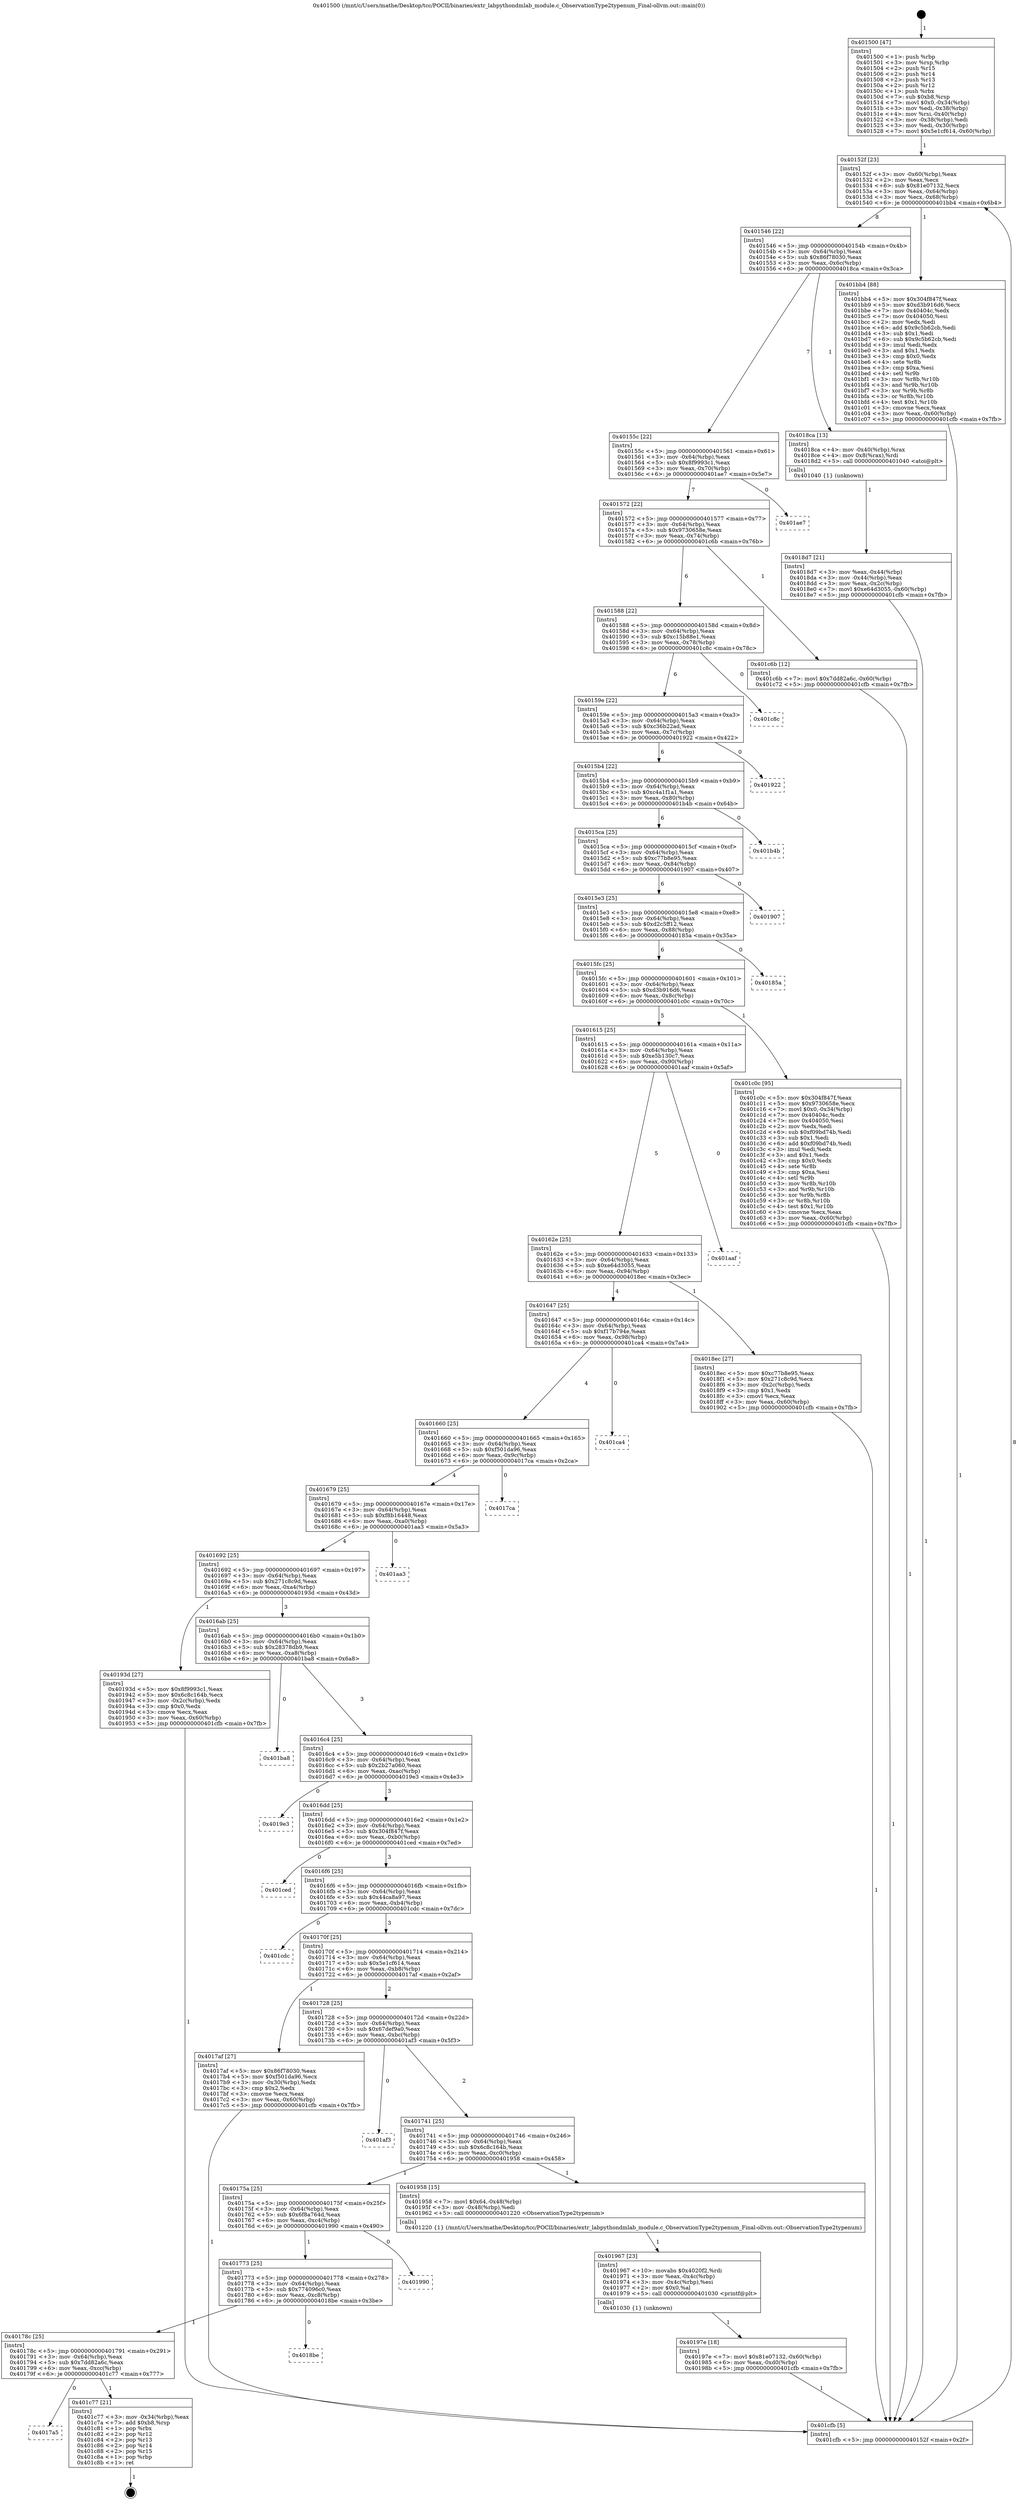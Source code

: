 digraph "0x401500" {
  label = "0x401500 (/mnt/c/Users/mathe/Desktop/tcc/POCII/binaries/extr_labpythondmlab_module.c_ObservationType2typenum_Final-ollvm.out::main(0))"
  labelloc = "t"
  node[shape=record]

  Entry [label="",width=0.3,height=0.3,shape=circle,fillcolor=black,style=filled]
  "0x40152f" [label="{
     0x40152f [23]\l
     | [instrs]\l
     &nbsp;&nbsp;0x40152f \<+3\>: mov -0x60(%rbp),%eax\l
     &nbsp;&nbsp;0x401532 \<+2\>: mov %eax,%ecx\l
     &nbsp;&nbsp;0x401534 \<+6\>: sub $0x81e07132,%ecx\l
     &nbsp;&nbsp;0x40153a \<+3\>: mov %eax,-0x64(%rbp)\l
     &nbsp;&nbsp;0x40153d \<+3\>: mov %ecx,-0x68(%rbp)\l
     &nbsp;&nbsp;0x401540 \<+6\>: je 0000000000401bb4 \<main+0x6b4\>\l
  }"]
  "0x401bb4" [label="{
     0x401bb4 [88]\l
     | [instrs]\l
     &nbsp;&nbsp;0x401bb4 \<+5\>: mov $0x304f847f,%eax\l
     &nbsp;&nbsp;0x401bb9 \<+5\>: mov $0xd3b916d6,%ecx\l
     &nbsp;&nbsp;0x401bbe \<+7\>: mov 0x40404c,%edx\l
     &nbsp;&nbsp;0x401bc5 \<+7\>: mov 0x404050,%esi\l
     &nbsp;&nbsp;0x401bcc \<+2\>: mov %edx,%edi\l
     &nbsp;&nbsp;0x401bce \<+6\>: add $0x9c5b62cb,%edi\l
     &nbsp;&nbsp;0x401bd4 \<+3\>: sub $0x1,%edi\l
     &nbsp;&nbsp;0x401bd7 \<+6\>: sub $0x9c5b62cb,%edi\l
     &nbsp;&nbsp;0x401bdd \<+3\>: imul %edi,%edx\l
     &nbsp;&nbsp;0x401be0 \<+3\>: and $0x1,%edx\l
     &nbsp;&nbsp;0x401be3 \<+3\>: cmp $0x0,%edx\l
     &nbsp;&nbsp;0x401be6 \<+4\>: sete %r8b\l
     &nbsp;&nbsp;0x401bea \<+3\>: cmp $0xa,%esi\l
     &nbsp;&nbsp;0x401bed \<+4\>: setl %r9b\l
     &nbsp;&nbsp;0x401bf1 \<+3\>: mov %r8b,%r10b\l
     &nbsp;&nbsp;0x401bf4 \<+3\>: and %r9b,%r10b\l
     &nbsp;&nbsp;0x401bf7 \<+3\>: xor %r9b,%r8b\l
     &nbsp;&nbsp;0x401bfa \<+3\>: or %r8b,%r10b\l
     &nbsp;&nbsp;0x401bfd \<+4\>: test $0x1,%r10b\l
     &nbsp;&nbsp;0x401c01 \<+3\>: cmovne %ecx,%eax\l
     &nbsp;&nbsp;0x401c04 \<+3\>: mov %eax,-0x60(%rbp)\l
     &nbsp;&nbsp;0x401c07 \<+5\>: jmp 0000000000401cfb \<main+0x7fb\>\l
  }"]
  "0x401546" [label="{
     0x401546 [22]\l
     | [instrs]\l
     &nbsp;&nbsp;0x401546 \<+5\>: jmp 000000000040154b \<main+0x4b\>\l
     &nbsp;&nbsp;0x40154b \<+3\>: mov -0x64(%rbp),%eax\l
     &nbsp;&nbsp;0x40154e \<+5\>: sub $0x86f78030,%eax\l
     &nbsp;&nbsp;0x401553 \<+3\>: mov %eax,-0x6c(%rbp)\l
     &nbsp;&nbsp;0x401556 \<+6\>: je 00000000004018ca \<main+0x3ca\>\l
  }"]
  Exit [label="",width=0.3,height=0.3,shape=circle,fillcolor=black,style=filled,peripheries=2]
  "0x4018ca" [label="{
     0x4018ca [13]\l
     | [instrs]\l
     &nbsp;&nbsp;0x4018ca \<+4\>: mov -0x40(%rbp),%rax\l
     &nbsp;&nbsp;0x4018ce \<+4\>: mov 0x8(%rax),%rdi\l
     &nbsp;&nbsp;0x4018d2 \<+5\>: call 0000000000401040 \<atoi@plt\>\l
     | [calls]\l
     &nbsp;&nbsp;0x401040 \{1\} (unknown)\l
  }"]
  "0x40155c" [label="{
     0x40155c [22]\l
     | [instrs]\l
     &nbsp;&nbsp;0x40155c \<+5\>: jmp 0000000000401561 \<main+0x61\>\l
     &nbsp;&nbsp;0x401561 \<+3\>: mov -0x64(%rbp),%eax\l
     &nbsp;&nbsp;0x401564 \<+5\>: sub $0x8f9993c1,%eax\l
     &nbsp;&nbsp;0x401569 \<+3\>: mov %eax,-0x70(%rbp)\l
     &nbsp;&nbsp;0x40156c \<+6\>: je 0000000000401ae7 \<main+0x5e7\>\l
  }"]
  "0x4017a5" [label="{
     0x4017a5\l
  }", style=dashed]
  "0x401ae7" [label="{
     0x401ae7\l
  }", style=dashed]
  "0x401572" [label="{
     0x401572 [22]\l
     | [instrs]\l
     &nbsp;&nbsp;0x401572 \<+5\>: jmp 0000000000401577 \<main+0x77\>\l
     &nbsp;&nbsp;0x401577 \<+3\>: mov -0x64(%rbp),%eax\l
     &nbsp;&nbsp;0x40157a \<+5\>: sub $0x9730658e,%eax\l
     &nbsp;&nbsp;0x40157f \<+3\>: mov %eax,-0x74(%rbp)\l
     &nbsp;&nbsp;0x401582 \<+6\>: je 0000000000401c6b \<main+0x76b\>\l
  }"]
  "0x401c77" [label="{
     0x401c77 [21]\l
     | [instrs]\l
     &nbsp;&nbsp;0x401c77 \<+3\>: mov -0x34(%rbp),%eax\l
     &nbsp;&nbsp;0x401c7a \<+7\>: add $0xb8,%rsp\l
     &nbsp;&nbsp;0x401c81 \<+1\>: pop %rbx\l
     &nbsp;&nbsp;0x401c82 \<+2\>: pop %r12\l
     &nbsp;&nbsp;0x401c84 \<+2\>: pop %r13\l
     &nbsp;&nbsp;0x401c86 \<+2\>: pop %r14\l
     &nbsp;&nbsp;0x401c88 \<+2\>: pop %r15\l
     &nbsp;&nbsp;0x401c8a \<+1\>: pop %rbp\l
     &nbsp;&nbsp;0x401c8b \<+1\>: ret\l
  }"]
  "0x401c6b" [label="{
     0x401c6b [12]\l
     | [instrs]\l
     &nbsp;&nbsp;0x401c6b \<+7\>: movl $0x7dd82a6c,-0x60(%rbp)\l
     &nbsp;&nbsp;0x401c72 \<+5\>: jmp 0000000000401cfb \<main+0x7fb\>\l
  }"]
  "0x401588" [label="{
     0x401588 [22]\l
     | [instrs]\l
     &nbsp;&nbsp;0x401588 \<+5\>: jmp 000000000040158d \<main+0x8d\>\l
     &nbsp;&nbsp;0x40158d \<+3\>: mov -0x64(%rbp),%eax\l
     &nbsp;&nbsp;0x401590 \<+5\>: sub $0xc15b88e1,%eax\l
     &nbsp;&nbsp;0x401595 \<+3\>: mov %eax,-0x78(%rbp)\l
     &nbsp;&nbsp;0x401598 \<+6\>: je 0000000000401c8c \<main+0x78c\>\l
  }"]
  "0x40178c" [label="{
     0x40178c [25]\l
     | [instrs]\l
     &nbsp;&nbsp;0x40178c \<+5\>: jmp 0000000000401791 \<main+0x291\>\l
     &nbsp;&nbsp;0x401791 \<+3\>: mov -0x64(%rbp),%eax\l
     &nbsp;&nbsp;0x401794 \<+5\>: sub $0x7dd82a6c,%eax\l
     &nbsp;&nbsp;0x401799 \<+6\>: mov %eax,-0xcc(%rbp)\l
     &nbsp;&nbsp;0x40179f \<+6\>: je 0000000000401c77 \<main+0x777\>\l
  }"]
  "0x401c8c" [label="{
     0x401c8c\l
  }", style=dashed]
  "0x40159e" [label="{
     0x40159e [22]\l
     | [instrs]\l
     &nbsp;&nbsp;0x40159e \<+5\>: jmp 00000000004015a3 \<main+0xa3\>\l
     &nbsp;&nbsp;0x4015a3 \<+3\>: mov -0x64(%rbp),%eax\l
     &nbsp;&nbsp;0x4015a6 \<+5\>: sub $0xc36b22ad,%eax\l
     &nbsp;&nbsp;0x4015ab \<+3\>: mov %eax,-0x7c(%rbp)\l
     &nbsp;&nbsp;0x4015ae \<+6\>: je 0000000000401922 \<main+0x422\>\l
  }"]
  "0x4018be" [label="{
     0x4018be\l
  }", style=dashed]
  "0x401922" [label="{
     0x401922\l
  }", style=dashed]
  "0x4015b4" [label="{
     0x4015b4 [22]\l
     | [instrs]\l
     &nbsp;&nbsp;0x4015b4 \<+5\>: jmp 00000000004015b9 \<main+0xb9\>\l
     &nbsp;&nbsp;0x4015b9 \<+3\>: mov -0x64(%rbp),%eax\l
     &nbsp;&nbsp;0x4015bc \<+5\>: sub $0xc4a1f1a1,%eax\l
     &nbsp;&nbsp;0x4015c1 \<+3\>: mov %eax,-0x80(%rbp)\l
     &nbsp;&nbsp;0x4015c4 \<+6\>: je 0000000000401b4b \<main+0x64b\>\l
  }"]
  "0x401773" [label="{
     0x401773 [25]\l
     | [instrs]\l
     &nbsp;&nbsp;0x401773 \<+5\>: jmp 0000000000401778 \<main+0x278\>\l
     &nbsp;&nbsp;0x401778 \<+3\>: mov -0x64(%rbp),%eax\l
     &nbsp;&nbsp;0x40177b \<+5\>: sub $0x774096c0,%eax\l
     &nbsp;&nbsp;0x401780 \<+6\>: mov %eax,-0xc8(%rbp)\l
     &nbsp;&nbsp;0x401786 \<+6\>: je 00000000004018be \<main+0x3be\>\l
  }"]
  "0x401b4b" [label="{
     0x401b4b\l
  }", style=dashed]
  "0x4015ca" [label="{
     0x4015ca [25]\l
     | [instrs]\l
     &nbsp;&nbsp;0x4015ca \<+5\>: jmp 00000000004015cf \<main+0xcf\>\l
     &nbsp;&nbsp;0x4015cf \<+3\>: mov -0x64(%rbp),%eax\l
     &nbsp;&nbsp;0x4015d2 \<+5\>: sub $0xc77b8e95,%eax\l
     &nbsp;&nbsp;0x4015d7 \<+6\>: mov %eax,-0x84(%rbp)\l
     &nbsp;&nbsp;0x4015dd \<+6\>: je 0000000000401907 \<main+0x407\>\l
  }"]
  "0x401990" [label="{
     0x401990\l
  }", style=dashed]
  "0x401907" [label="{
     0x401907\l
  }", style=dashed]
  "0x4015e3" [label="{
     0x4015e3 [25]\l
     | [instrs]\l
     &nbsp;&nbsp;0x4015e3 \<+5\>: jmp 00000000004015e8 \<main+0xe8\>\l
     &nbsp;&nbsp;0x4015e8 \<+3\>: mov -0x64(%rbp),%eax\l
     &nbsp;&nbsp;0x4015eb \<+5\>: sub $0xd2c5ff12,%eax\l
     &nbsp;&nbsp;0x4015f0 \<+6\>: mov %eax,-0x88(%rbp)\l
     &nbsp;&nbsp;0x4015f6 \<+6\>: je 000000000040185a \<main+0x35a\>\l
  }"]
  "0x40197e" [label="{
     0x40197e [18]\l
     | [instrs]\l
     &nbsp;&nbsp;0x40197e \<+7\>: movl $0x81e07132,-0x60(%rbp)\l
     &nbsp;&nbsp;0x401985 \<+6\>: mov %eax,-0xd0(%rbp)\l
     &nbsp;&nbsp;0x40198b \<+5\>: jmp 0000000000401cfb \<main+0x7fb\>\l
  }"]
  "0x40185a" [label="{
     0x40185a\l
  }", style=dashed]
  "0x4015fc" [label="{
     0x4015fc [25]\l
     | [instrs]\l
     &nbsp;&nbsp;0x4015fc \<+5\>: jmp 0000000000401601 \<main+0x101\>\l
     &nbsp;&nbsp;0x401601 \<+3\>: mov -0x64(%rbp),%eax\l
     &nbsp;&nbsp;0x401604 \<+5\>: sub $0xd3b916d6,%eax\l
     &nbsp;&nbsp;0x401609 \<+6\>: mov %eax,-0x8c(%rbp)\l
     &nbsp;&nbsp;0x40160f \<+6\>: je 0000000000401c0c \<main+0x70c\>\l
  }"]
  "0x401967" [label="{
     0x401967 [23]\l
     | [instrs]\l
     &nbsp;&nbsp;0x401967 \<+10\>: movabs $0x4020f2,%rdi\l
     &nbsp;&nbsp;0x401971 \<+3\>: mov %eax,-0x4c(%rbp)\l
     &nbsp;&nbsp;0x401974 \<+3\>: mov -0x4c(%rbp),%esi\l
     &nbsp;&nbsp;0x401977 \<+2\>: mov $0x0,%al\l
     &nbsp;&nbsp;0x401979 \<+5\>: call 0000000000401030 \<printf@plt\>\l
     | [calls]\l
     &nbsp;&nbsp;0x401030 \{1\} (unknown)\l
  }"]
  "0x401c0c" [label="{
     0x401c0c [95]\l
     | [instrs]\l
     &nbsp;&nbsp;0x401c0c \<+5\>: mov $0x304f847f,%eax\l
     &nbsp;&nbsp;0x401c11 \<+5\>: mov $0x9730658e,%ecx\l
     &nbsp;&nbsp;0x401c16 \<+7\>: movl $0x0,-0x34(%rbp)\l
     &nbsp;&nbsp;0x401c1d \<+7\>: mov 0x40404c,%edx\l
     &nbsp;&nbsp;0x401c24 \<+7\>: mov 0x404050,%esi\l
     &nbsp;&nbsp;0x401c2b \<+2\>: mov %edx,%edi\l
     &nbsp;&nbsp;0x401c2d \<+6\>: sub $0xf09bd74b,%edi\l
     &nbsp;&nbsp;0x401c33 \<+3\>: sub $0x1,%edi\l
     &nbsp;&nbsp;0x401c36 \<+6\>: add $0xf09bd74b,%edi\l
     &nbsp;&nbsp;0x401c3c \<+3\>: imul %edi,%edx\l
     &nbsp;&nbsp;0x401c3f \<+3\>: and $0x1,%edx\l
     &nbsp;&nbsp;0x401c42 \<+3\>: cmp $0x0,%edx\l
     &nbsp;&nbsp;0x401c45 \<+4\>: sete %r8b\l
     &nbsp;&nbsp;0x401c49 \<+3\>: cmp $0xa,%esi\l
     &nbsp;&nbsp;0x401c4c \<+4\>: setl %r9b\l
     &nbsp;&nbsp;0x401c50 \<+3\>: mov %r8b,%r10b\l
     &nbsp;&nbsp;0x401c53 \<+3\>: and %r9b,%r10b\l
     &nbsp;&nbsp;0x401c56 \<+3\>: xor %r9b,%r8b\l
     &nbsp;&nbsp;0x401c59 \<+3\>: or %r8b,%r10b\l
     &nbsp;&nbsp;0x401c5c \<+4\>: test $0x1,%r10b\l
     &nbsp;&nbsp;0x401c60 \<+3\>: cmovne %ecx,%eax\l
     &nbsp;&nbsp;0x401c63 \<+3\>: mov %eax,-0x60(%rbp)\l
     &nbsp;&nbsp;0x401c66 \<+5\>: jmp 0000000000401cfb \<main+0x7fb\>\l
  }"]
  "0x401615" [label="{
     0x401615 [25]\l
     | [instrs]\l
     &nbsp;&nbsp;0x401615 \<+5\>: jmp 000000000040161a \<main+0x11a\>\l
     &nbsp;&nbsp;0x40161a \<+3\>: mov -0x64(%rbp),%eax\l
     &nbsp;&nbsp;0x40161d \<+5\>: sub $0xe5b130c7,%eax\l
     &nbsp;&nbsp;0x401622 \<+6\>: mov %eax,-0x90(%rbp)\l
     &nbsp;&nbsp;0x401628 \<+6\>: je 0000000000401aaf \<main+0x5af\>\l
  }"]
  "0x40175a" [label="{
     0x40175a [25]\l
     | [instrs]\l
     &nbsp;&nbsp;0x40175a \<+5\>: jmp 000000000040175f \<main+0x25f\>\l
     &nbsp;&nbsp;0x40175f \<+3\>: mov -0x64(%rbp),%eax\l
     &nbsp;&nbsp;0x401762 \<+5\>: sub $0x6f8a764d,%eax\l
     &nbsp;&nbsp;0x401767 \<+6\>: mov %eax,-0xc4(%rbp)\l
     &nbsp;&nbsp;0x40176d \<+6\>: je 0000000000401990 \<main+0x490\>\l
  }"]
  "0x401aaf" [label="{
     0x401aaf\l
  }", style=dashed]
  "0x40162e" [label="{
     0x40162e [25]\l
     | [instrs]\l
     &nbsp;&nbsp;0x40162e \<+5\>: jmp 0000000000401633 \<main+0x133\>\l
     &nbsp;&nbsp;0x401633 \<+3\>: mov -0x64(%rbp),%eax\l
     &nbsp;&nbsp;0x401636 \<+5\>: sub $0xe64d3055,%eax\l
     &nbsp;&nbsp;0x40163b \<+6\>: mov %eax,-0x94(%rbp)\l
     &nbsp;&nbsp;0x401641 \<+6\>: je 00000000004018ec \<main+0x3ec\>\l
  }"]
  "0x401958" [label="{
     0x401958 [15]\l
     | [instrs]\l
     &nbsp;&nbsp;0x401958 \<+7\>: movl $0x64,-0x48(%rbp)\l
     &nbsp;&nbsp;0x40195f \<+3\>: mov -0x48(%rbp),%edi\l
     &nbsp;&nbsp;0x401962 \<+5\>: call 0000000000401220 \<ObservationType2typenum\>\l
     | [calls]\l
     &nbsp;&nbsp;0x401220 \{1\} (/mnt/c/Users/mathe/Desktop/tcc/POCII/binaries/extr_labpythondmlab_module.c_ObservationType2typenum_Final-ollvm.out::ObservationType2typenum)\l
  }"]
  "0x4018ec" [label="{
     0x4018ec [27]\l
     | [instrs]\l
     &nbsp;&nbsp;0x4018ec \<+5\>: mov $0xc77b8e95,%eax\l
     &nbsp;&nbsp;0x4018f1 \<+5\>: mov $0x271c8c9d,%ecx\l
     &nbsp;&nbsp;0x4018f6 \<+3\>: mov -0x2c(%rbp),%edx\l
     &nbsp;&nbsp;0x4018f9 \<+3\>: cmp $0x1,%edx\l
     &nbsp;&nbsp;0x4018fc \<+3\>: cmovl %ecx,%eax\l
     &nbsp;&nbsp;0x4018ff \<+3\>: mov %eax,-0x60(%rbp)\l
     &nbsp;&nbsp;0x401902 \<+5\>: jmp 0000000000401cfb \<main+0x7fb\>\l
  }"]
  "0x401647" [label="{
     0x401647 [25]\l
     | [instrs]\l
     &nbsp;&nbsp;0x401647 \<+5\>: jmp 000000000040164c \<main+0x14c\>\l
     &nbsp;&nbsp;0x40164c \<+3\>: mov -0x64(%rbp),%eax\l
     &nbsp;&nbsp;0x40164f \<+5\>: sub $0xf17b794e,%eax\l
     &nbsp;&nbsp;0x401654 \<+6\>: mov %eax,-0x98(%rbp)\l
     &nbsp;&nbsp;0x40165a \<+6\>: je 0000000000401ca4 \<main+0x7a4\>\l
  }"]
  "0x401741" [label="{
     0x401741 [25]\l
     | [instrs]\l
     &nbsp;&nbsp;0x401741 \<+5\>: jmp 0000000000401746 \<main+0x246\>\l
     &nbsp;&nbsp;0x401746 \<+3\>: mov -0x64(%rbp),%eax\l
     &nbsp;&nbsp;0x401749 \<+5\>: sub $0x6c8c164b,%eax\l
     &nbsp;&nbsp;0x40174e \<+6\>: mov %eax,-0xc0(%rbp)\l
     &nbsp;&nbsp;0x401754 \<+6\>: je 0000000000401958 \<main+0x458\>\l
  }"]
  "0x401ca4" [label="{
     0x401ca4\l
  }", style=dashed]
  "0x401660" [label="{
     0x401660 [25]\l
     | [instrs]\l
     &nbsp;&nbsp;0x401660 \<+5\>: jmp 0000000000401665 \<main+0x165\>\l
     &nbsp;&nbsp;0x401665 \<+3\>: mov -0x64(%rbp),%eax\l
     &nbsp;&nbsp;0x401668 \<+5\>: sub $0xf501da96,%eax\l
     &nbsp;&nbsp;0x40166d \<+6\>: mov %eax,-0x9c(%rbp)\l
     &nbsp;&nbsp;0x401673 \<+6\>: je 00000000004017ca \<main+0x2ca\>\l
  }"]
  "0x401af3" [label="{
     0x401af3\l
  }", style=dashed]
  "0x4017ca" [label="{
     0x4017ca\l
  }", style=dashed]
  "0x401679" [label="{
     0x401679 [25]\l
     | [instrs]\l
     &nbsp;&nbsp;0x401679 \<+5\>: jmp 000000000040167e \<main+0x17e\>\l
     &nbsp;&nbsp;0x40167e \<+3\>: mov -0x64(%rbp),%eax\l
     &nbsp;&nbsp;0x401681 \<+5\>: sub $0xf8b16448,%eax\l
     &nbsp;&nbsp;0x401686 \<+6\>: mov %eax,-0xa0(%rbp)\l
     &nbsp;&nbsp;0x40168c \<+6\>: je 0000000000401aa3 \<main+0x5a3\>\l
  }"]
  "0x4018d7" [label="{
     0x4018d7 [21]\l
     | [instrs]\l
     &nbsp;&nbsp;0x4018d7 \<+3\>: mov %eax,-0x44(%rbp)\l
     &nbsp;&nbsp;0x4018da \<+3\>: mov -0x44(%rbp),%eax\l
     &nbsp;&nbsp;0x4018dd \<+3\>: mov %eax,-0x2c(%rbp)\l
     &nbsp;&nbsp;0x4018e0 \<+7\>: movl $0xe64d3055,-0x60(%rbp)\l
     &nbsp;&nbsp;0x4018e7 \<+5\>: jmp 0000000000401cfb \<main+0x7fb\>\l
  }"]
  "0x401aa3" [label="{
     0x401aa3\l
  }", style=dashed]
  "0x401692" [label="{
     0x401692 [25]\l
     | [instrs]\l
     &nbsp;&nbsp;0x401692 \<+5\>: jmp 0000000000401697 \<main+0x197\>\l
     &nbsp;&nbsp;0x401697 \<+3\>: mov -0x64(%rbp),%eax\l
     &nbsp;&nbsp;0x40169a \<+5\>: sub $0x271c8c9d,%eax\l
     &nbsp;&nbsp;0x40169f \<+6\>: mov %eax,-0xa4(%rbp)\l
     &nbsp;&nbsp;0x4016a5 \<+6\>: je 000000000040193d \<main+0x43d\>\l
  }"]
  "0x401500" [label="{
     0x401500 [47]\l
     | [instrs]\l
     &nbsp;&nbsp;0x401500 \<+1\>: push %rbp\l
     &nbsp;&nbsp;0x401501 \<+3\>: mov %rsp,%rbp\l
     &nbsp;&nbsp;0x401504 \<+2\>: push %r15\l
     &nbsp;&nbsp;0x401506 \<+2\>: push %r14\l
     &nbsp;&nbsp;0x401508 \<+2\>: push %r13\l
     &nbsp;&nbsp;0x40150a \<+2\>: push %r12\l
     &nbsp;&nbsp;0x40150c \<+1\>: push %rbx\l
     &nbsp;&nbsp;0x40150d \<+7\>: sub $0xb8,%rsp\l
     &nbsp;&nbsp;0x401514 \<+7\>: movl $0x0,-0x34(%rbp)\l
     &nbsp;&nbsp;0x40151b \<+3\>: mov %edi,-0x38(%rbp)\l
     &nbsp;&nbsp;0x40151e \<+4\>: mov %rsi,-0x40(%rbp)\l
     &nbsp;&nbsp;0x401522 \<+3\>: mov -0x38(%rbp),%edi\l
     &nbsp;&nbsp;0x401525 \<+3\>: mov %edi,-0x30(%rbp)\l
     &nbsp;&nbsp;0x401528 \<+7\>: movl $0x5e1cf614,-0x60(%rbp)\l
  }"]
  "0x40193d" [label="{
     0x40193d [27]\l
     | [instrs]\l
     &nbsp;&nbsp;0x40193d \<+5\>: mov $0x8f9993c1,%eax\l
     &nbsp;&nbsp;0x401942 \<+5\>: mov $0x6c8c164b,%ecx\l
     &nbsp;&nbsp;0x401947 \<+3\>: mov -0x2c(%rbp),%edx\l
     &nbsp;&nbsp;0x40194a \<+3\>: cmp $0x0,%edx\l
     &nbsp;&nbsp;0x40194d \<+3\>: cmove %ecx,%eax\l
     &nbsp;&nbsp;0x401950 \<+3\>: mov %eax,-0x60(%rbp)\l
     &nbsp;&nbsp;0x401953 \<+5\>: jmp 0000000000401cfb \<main+0x7fb\>\l
  }"]
  "0x4016ab" [label="{
     0x4016ab [25]\l
     | [instrs]\l
     &nbsp;&nbsp;0x4016ab \<+5\>: jmp 00000000004016b0 \<main+0x1b0\>\l
     &nbsp;&nbsp;0x4016b0 \<+3\>: mov -0x64(%rbp),%eax\l
     &nbsp;&nbsp;0x4016b3 \<+5\>: sub $0x28378db9,%eax\l
     &nbsp;&nbsp;0x4016b8 \<+6\>: mov %eax,-0xa8(%rbp)\l
     &nbsp;&nbsp;0x4016be \<+6\>: je 0000000000401ba8 \<main+0x6a8\>\l
  }"]
  "0x401cfb" [label="{
     0x401cfb [5]\l
     | [instrs]\l
     &nbsp;&nbsp;0x401cfb \<+5\>: jmp 000000000040152f \<main+0x2f\>\l
  }"]
  "0x401ba8" [label="{
     0x401ba8\l
  }", style=dashed]
  "0x4016c4" [label="{
     0x4016c4 [25]\l
     | [instrs]\l
     &nbsp;&nbsp;0x4016c4 \<+5\>: jmp 00000000004016c9 \<main+0x1c9\>\l
     &nbsp;&nbsp;0x4016c9 \<+3\>: mov -0x64(%rbp),%eax\l
     &nbsp;&nbsp;0x4016cc \<+5\>: sub $0x2b27a060,%eax\l
     &nbsp;&nbsp;0x4016d1 \<+6\>: mov %eax,-0xac(%rbp)\l
     &nbsp;&nbsp;0x4016d7 \<+6\>: je 00000000004019e3 \<main+0x4e3\>\l
  }"]
  "0x401728" [label="{
     0x401728 [25]\l
     | [instrs]\l
     &nbsp;&nbsp;0x401728 \<+5\>: jmp 000000000040172d \<main+0x22d\>\l
     &nbsp;&nbsp;0x40172d \<+3\>: mov -0x64(%rbp),%eax\l
     &nbsp;&nbsp;0x401730 \<+5\>: sub $0x67def9a0,%eax\l
     &nbsp;&nbsp;0x401735 \<+6\>: mov %eax,-0xbc(%rbp)\l
     &nbsp;&nbsp;0x40173b \<+6\>: je 0000000000401af3 \<main+0x5f3\>\l
  }"]
  "0x4019e3" [label="{
     0x4019e3\l
  }", style=dashed]
  "0x4016dd" [label="{
     0x4016dd [25]\l
     | [instrs]\l
     &nbsp;&nbsp;0x4016dd \<+5\>: jmp 00000000004016e2 \<main+0x1e2\>\l
     &nbsp;&nbsp;0x4016e2 \<+3\>: mov -0x64(%rbp),%eax\l
     &nbsp;&nbsp;0x4016e5 \<+5\>: sub $0x304f847f,%eax\l
     &nbsp;&nbsp;0x4016ea \<+6\>: mov %eax,-0xb0(%rbp)\l
     &nbsp;&nbsp;0x4016f0 \<+6\>: je 0000000000401ced \<main+0x7ed\>\l
  }"]
  "0x4017af" [label="{
     0x4017af [27]\l
     | [instrs]\l
     &nbsp;&nbsp;0x4017af \<+5\>: mov $0x86f78030,%eax\l
     &nbsp;&nbsp;0x4017b4 \<+5\>: mov $0xf501da96,%ecx\l
     &nbsp;&nbsp;0x4017b9 \<+3\>: mov -0x30(%rbp),%edx\l
     &nbsp;&nbsp;0x4017bc \<+3\>: cmp $0x2,%edx\l
     &nbsp;&nbsp;0x4017bf \<+3\>: cmovne %ecx,%eax\l
     &nbsp;&nbsp;0x4017c2 \<+3\>: mov %eax,-0x60(%rbp)\l
     &nbsp;&nbsp;0x4017c5 \<+5\>: jmp 0000000000401cfb \<main+0x7fb\>\l
  }"]
  "0x401ced" [label="{
     0x401ced\l
  }", style=dashed]
  "0x4016f6" [label="{
     0x4016f6 [25]\l
     | [instrs]\l
     &nbsp;&nbsp;0x4016f6 \<+5\>: jmp 00000000004016fb \<main+0x1fb\>\l
     &nbsp;&nbsp;0x4016fb \<+3\>: mov -0x64(%rbp),%eax\l
     &nbsp;&nbsp;0x4016fe \<+5\>: sub $0x44ca8a97,%eax\l
     &nbsp;&nbsp;0x401703 \<+6\>: mov %eax,-0xb4(%rbp)\l
     &nbsp;&nbsp;0x401709 \<+6\>: je 0000000000401cdc \<main+0x7dc\>\l
  }"]
  "0x40170f" [label="{
     0x40170f [25]\l
     | [instrs]\l
     &nbsp;&nbsp;0x40170f \<+5\>: jmp 0000000000401714 \<main+0x214\>\l
     &nbsp;&nbsp;0x401714 \<+3\>: mov -0x64(%rbp),%eax\l
     &nbsp;&nbsp;0x401717 \<+5\>: sub $0x5e1cf614,%eax\l
     &nbsp;&nbsp;0x40171c \<+6\>: mov %eax,-0xb8(%rbp)\l
     &nbsp;&nbsp;0x401722 \<+6\>: je 00000000004017af \<main+0x2af\>\l
  }"]
  "0x401cdc" [label="{
     0x401cdc\l
  }", style=dashed]
  Entry -> "0x401500" [label=" 1"]
  "0x40152f" -> "0x401bb4" [label=" 1"]
  "0x40152f" -> "0x401546" [label=" 8"]
  "0x401c77" -> Exit [label=" 1"]
  "0x401546" -> "0x4018ca" [label=" 1"]
  "0x401546" -> "0x40155c" [label=" 7"]
  "0x40178c" -> "0x4017a5" [label=" 0"]
  "0x40155c" -> "0x401ae7" [label=" 0"]
  "0x40155c" -> "0x401572" [label=" 7"]
  "0x40178c" -> "0x401c77" [label=" 1"]
  "0x401572" -> "0x401c6b" [label=" 1"]
  "0x401572" -> "0x401588" [label=" 6"]
  "0x401773" -> "0x40178c" [label=" 1"]
  "0x401588" -> "0x401c8c" [label=" 0"]
  "0x401588" -> "0x40159e" [label=" 6"]
  "0x401773" -> "0x4018be" [label=" 0"]
  "0x40159e" -> "0x401922" [label=" 0"]
  "0x40159e" -> "0x4015b4" [label=" 6"]
  "0x40175a" -> "0x401773" [label=" 1"]
  "0x4015b4" -> "0x401b4b" [label=" 0"]
  "0x4015b4" -> "0x4015ca" [label=" 6"]
  "0x40175a" -> "0x401990" [label=" 0"]
  "0x4015ca" -> "0x401907" [label=" 0"]
  "0x4015ca" -> "0x4015e3" [label=" 6"]
  "0x401c6b" -> "0x401cfb" [label=" 1"]
  "0x4015e3" -> "0x40185a" [label=" 0"]
  "0x4015e3" -> "0x4015fc" [label=" 6"]
  "0x401c0c" -> "0x401cfb" [label=" 1"]
  "0x4015fc" -> "0x401c0c" [label=" 1"]
  "0x4015fc" -> "0x401615" [label=" 5"]
  "0x401bb4" -> "0x401cfb" [label=" 1"]
  "0x401615" -> "0x401aaf" [label=" 0"]
  "0x401615" -> "0x40162e" [label=" 5"]
  "0x40197e" -> "0x401cfb" [label=" 1"]
  "0x40162e" -> "0x4018ec" [label=" 1"]
  "0x40162e" -> "0x401647" [label=" 4"]
  "0x401967" -> "0x40197e" [label=" 1"]
  "0x401647" -> "0x401ca4" [label=" 0"]
  "0x401647" -> "0x401660" [label=" 4"]
  "0x401741" -> "0x40175a" [label=" 1"]
  "0x401660" -> "0x4017ca" [label=" 0"]
  "0x401660" -> "0x401679" [label=" 4"]
  "0x401741" -> "0x401958" [label=" 1"]
  "0x401679" -> "0x401aa3" [label=" 0"]
  "0x401679" -> "0x401692" [label=" 4"]
  "0x401728" -> "0x401741" [label=" 2"]
  "0x401692" -> "0x40193d" [label=" 1"]
  "0x401692" -> "0x4016ab" [label=" 3"]
  "0x401728" -> "0x401af3" [label=" 0"]
  "0x4016ab" -> "0x401ba8" [label=" 0"]
  "0x4016ab" -> "0x4016c4" [label=" 3"]
  "0x401958" -> "0x401967" [label=" 1"]
  "0x4016c4" -> "0x4019e3" [label=" 0"]
  "0x4016c4" -> "0x4016dd" [label=" 3"]
  "0x40193d" -> "0x401cfb" [label=" 1"]
  "0x4016dd" -> "0x401ced" [label=" 0"]
  "0x4016dd" -> "0x4016f6" [label=" 3"]
  "0x4018ec" -> "0x401cfb" [label=" 1"]
  "0x4016f6" -> "0x401cdc" [label=" 0"]
  "0x4016f6" -> "0x40170f" [label=" 3"]
  "0x4018d7" -> "0x401cfb" [label=" 1"]
  "0x40170f" -> "0x4017af" [label=" 1"]
  "0x40170f" -> "0x401728" [label=" 2"]
  "0x4017af" -> "0x401cfb" [label=" 1"]
  "0x401500" -> "0x40152f" [label=" 1"]
  "0x401cfb" -> "0x40152f" [label=" 8"]
  "0x4018ca" -> "0x4018d7" [label=" 1"]
}
